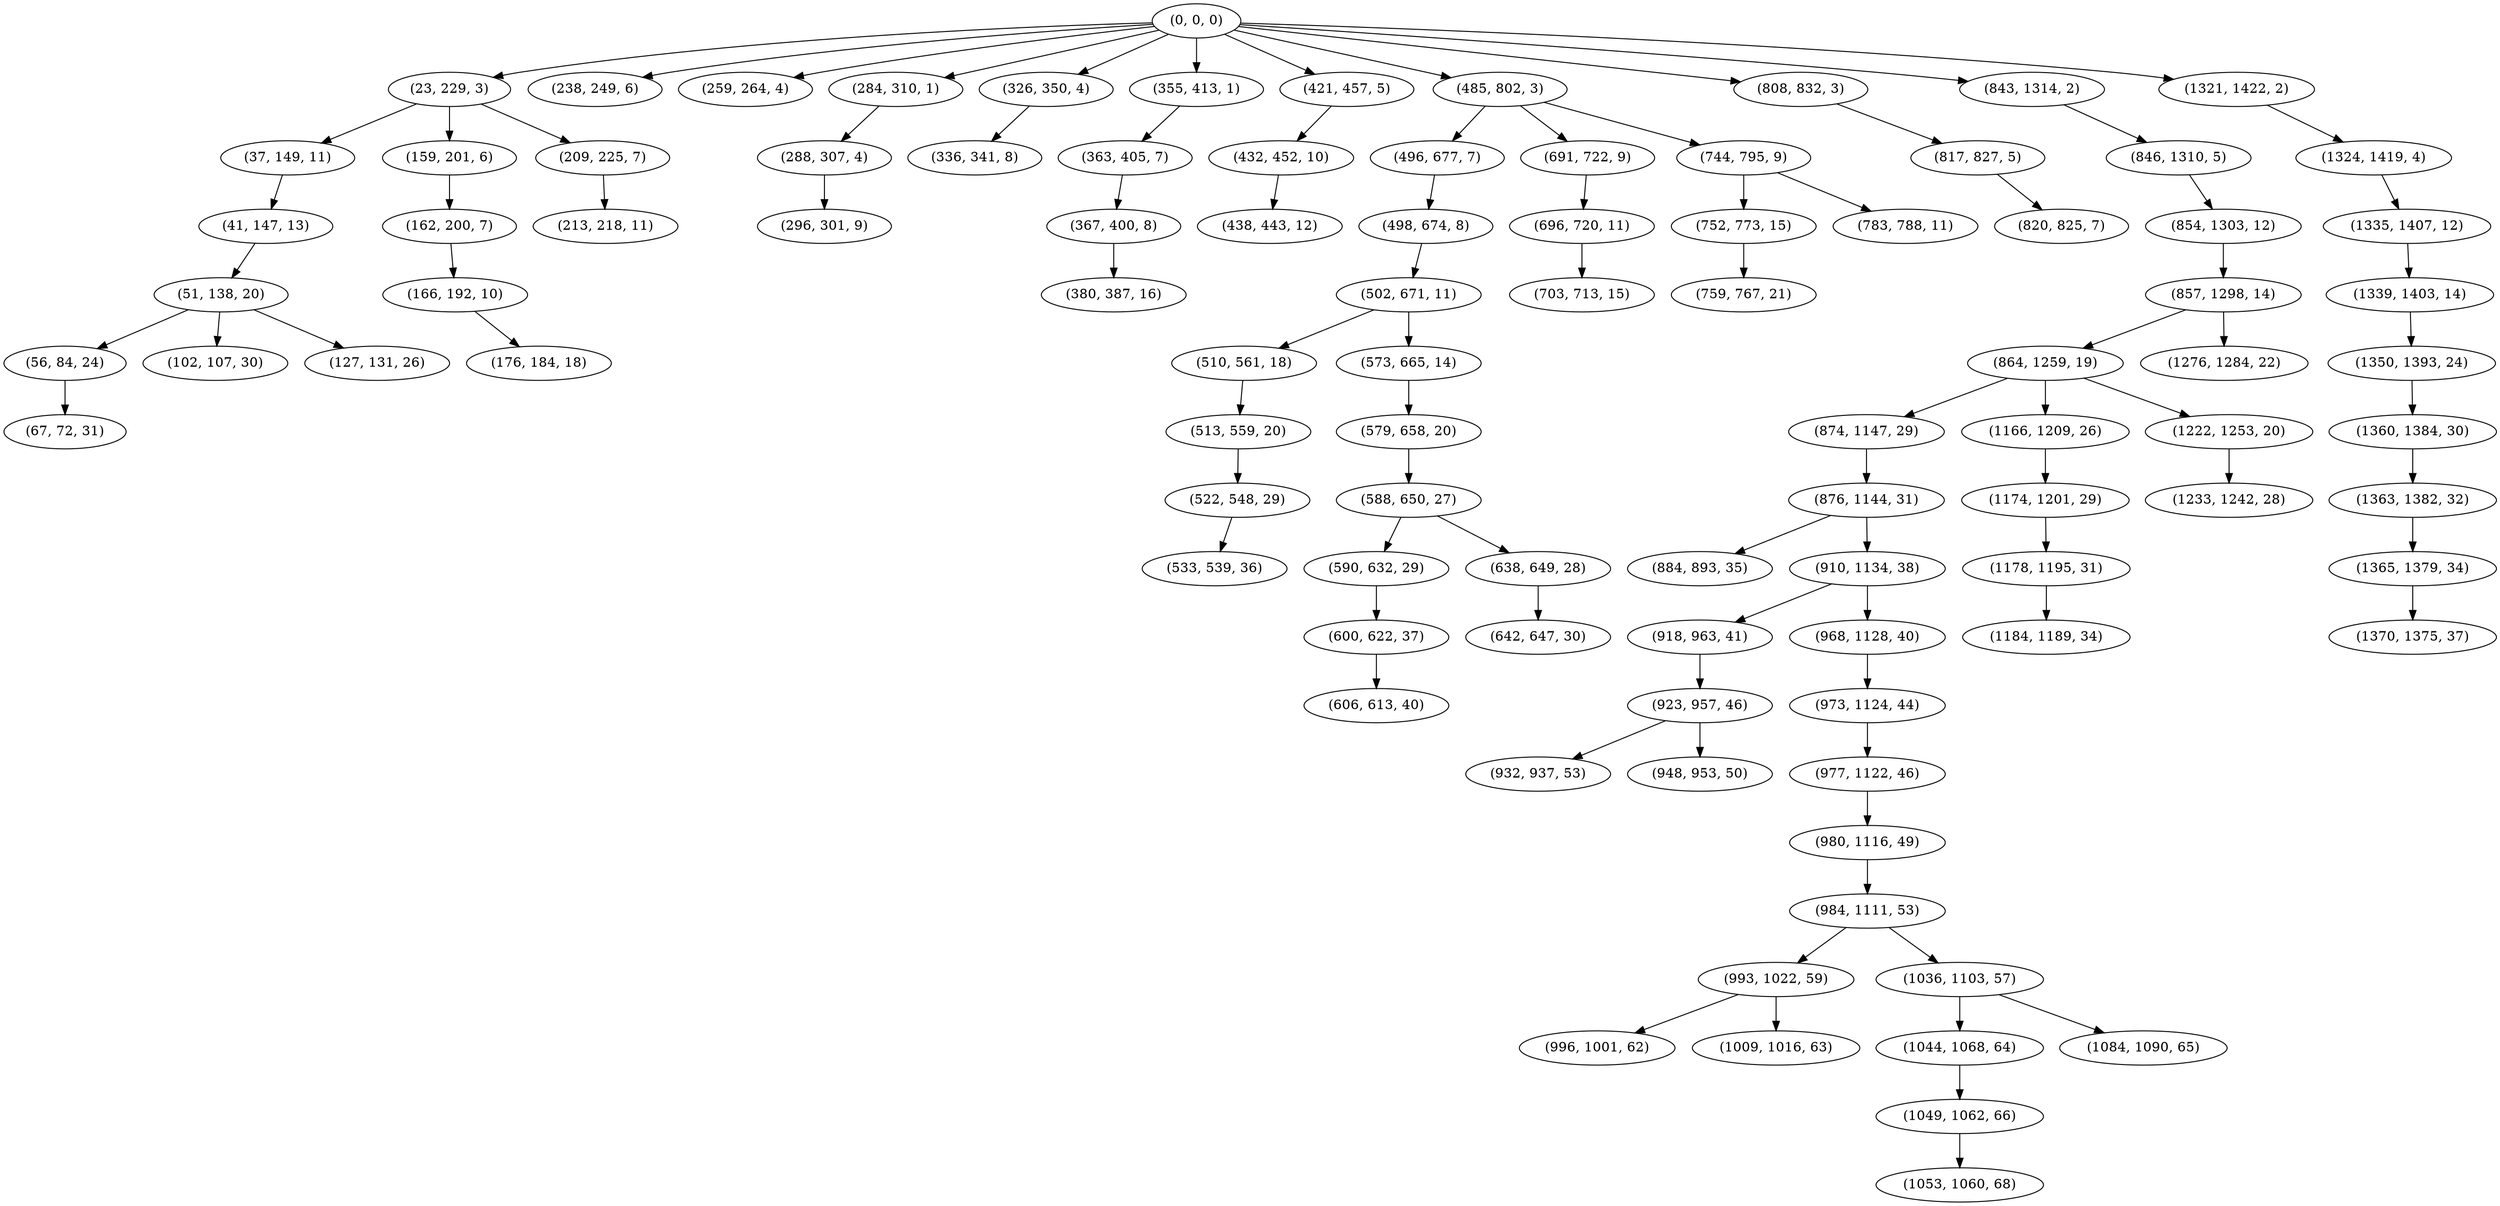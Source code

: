 digraph tree {
    "(0, 0, 0)";
    "(23, 229, 3)";
    "(37, 149, 11)";
    "(41, 147, 13)";
    "(51, 138, 20)";
    "(56, 84, 24)";
    "(67, 72, 31)";
    "(102, 107, 30)";
    "(127, 131, 26)";
    "(159, 201, 6)";
    "(162, 200, 7)";
    "(166, 192, 10)";
    "(176, 184, 18)";
    "(209, 225, 7)";
    "(213, 218, 11)";
    "(238, 249, 6)";
    "(259, 264, 4)";
    "(284, 310, 1)";
    "(288, 307, 4)";
    "(296, 301, 9)";
    "(326, 350, 4)";
    "(336, 341, 8)";
    "(355, 413, 1)";
    "(363, 405, 7)";
    "(367, 400, 8)";
    "(380, 387, 16)";
    "(421, 457, 5)";
    "(432, 452, 10)";
    "(438, 443, 12)";
    "(485, 802, 3)";
    "(496, 677, 7)";
    "(498, 674, 8)";
    "(502, 671, 11)";
    "(510, 561, 18)";
    "(513, 559, 20)";
    "(522, 548, 29)";
    "(533, 539, 36)";
    "(573, 665, 14)";
    "(579, 658, 20)";
    "(588, 650, 27)";
    "(590, 632, 29)";
    "(600, 622, 37)";
    "(606, 613, 40)";
    "(638, 649, 28)";
    "(642, 647, 30)";
    "(691, 722, 9)";
    "(696, 720, 11)";
    "(703, 713, 15)";
    "(744, 795, 9)";
    "(752, 773, 15)";
    "(759, 767, 21)";
    "(783, 788, 11)";
    "(808, 832, 3)";
    "(817, 827, 5)";
    "(820, 825, 7)";
    "(843, 1314, 2)";
    "(846, 1310, 5)";
    "(854, 1303, 12)";
    "(857, 1298, 14)";
    "(864, 1259, 19)";
    "(874, 1147, 29)";
    "(876, 1144, 31)";
    "(884, 893, 35)";
    "(910, 1134, 38)";
    "(918, 963, 41)";
    "(923, 957, 46)";
    "(932, 937, 53)";
    "(948, 953, 50)";
    "(968, 1128, 40)";
    "(973, 1124, 44)";
    "(977, 1122, 46)";
    "(980, 1116, 49)";
    "(984, 1111, 53)";
    "(993, 1022, 59)";
    "(996, 1001, 62)";
    "(1009, 1016, 63)";
    "(1036, 1103, 57)";
    "(1044, 1068, 64)";
    "(1049, 1062, 66)";
    "(1053, 1060, 68)";
    "(1084, 1090, 65)";
    "(1166, 1209, 26)";
    "(1174, 1201, 29)";
    "(1178, 1195, 31)";
    "(1184, 1189, 34)";
    "(1222, 1253, 20)";
    "(1233, 1242, 28)";
    "(1276, 1284, 22)";
    "(1321, 1422, 2)";
    "(1324, 1419, 4)";
    "(1335, 1407, 12)";
    "(1339, 1403, 14)";
    "(1350, 1393, 24)";
    "(1360, 1384, 30)";
    "(1363, 1382, 32)";
    "(1365, 1379, 34)";
    "(1370, 1375, 37)";
    "(0, 0, 0)" -> "(23, 229, 3)";
    "(0, 0, 0)" -> "(238, 249, 6)";
    "(0, 0, 0)" -> "(259, 264, 4)";
    "(0, 0, 0)" -> "(284, 310, 1)";
    "(0, 0, 0)" -> "(326, 350, 4)";
    "(0, 0, 0)" -> "(355, 413, 1)";
    "(0, 0, 0)" -> "(421, 457, 5)";
    "(0, 0, 0)" -> "(485, 802, 3)";
    "(0, 0, 0)" -> "(808, 832, 3)";
    "(0, 0, 0)" -> "(843, 1314, 2)";
    "(0, 0, 0)" -> "(1321, 1422, 2)";
    "(23, 229, 3)" -> "(37, 149, 11)";
    "(23, 229, 3)" -> "(159, 201, 6)";
    "(23, 229, 3)" -> "(209, 225, 7)";
    "(37, 149, 11)" -> "(41, 147, 13)";
    "(41, 147, 13)" -> "(51, 138, 20)";
    "(51, 138, 20)" -> "(56, 84, 24)";
    "(51, 138, 20)" -> "(102, 107, 30)";
    "(51, 138, 20)" -> "(127, 131, 26)";
    "(56, 84, 24)" -> "(67, 72, 31)";
    "(159, 201, 6)" -> "(162, 200, 7)";
    "(162, 200, 7)" -> "(166, 192, 10)";
    "(166, 192, 10)" -> "(176, 184, 18)";
    "(209, 225, 7)" -> "(213, 218, 11)";
    "(284, 310, 1)" -> "(288, 307, 4)";
    "(288, 307, 4)" -> "(296, 301, 9)";
    "(326, 350, 4)" -> "(336, 341, 8)";
    "(355, 413, 1)" -> "(363, 405, 7)";
    "(363, 405, 7)" -> "(367, 400, 8)";
    "(367, 400, 8)" -> "(380, 387, 16)";
    "(421, 457, 5)" -> "(432, 452, 10)";
    "(432, 452, 10)" -> "(438, 443, 12)";
    "(485, 802, 3)" -> "(496, 677, 7)";
    "(485, 802, 3)" -> "(691, 722, 9)";
    "(485, 802, 3)" -> "(744, 795, 9)";
    "(496, 677, 7)" -> "(498, 674, 8)";
    "(498, 674, 8)" -> "(502, 671, 11)";
    "(502, 671, 11)" -> "(510, 561, 18)";
    "(502, 671, 11)" -> "(573, 665, 14)";
    "(510, 561, 18)" -> "(513, 559, 20)";
    "(513, 559, 20)" -> "(522, 548, 29)";
    "(522, 548, 29)" -> "(533, 539, 36)";
    "(573, 665, 14)" -> "(579, 658, 20)";
    "(579, 658, 20)" -> "(588, 650, 27)";
    "(588, 650, 27)" -> "(590, 632, 29)";
    "(588, 650, 27)" -> "(638, 649, 28)";
    "(590, 632, 29)" -> "(600, 622, 37)";
    "(600, 622, 37)" -> "(606, 613, 40)";
    "(638, 649, 28)" -> "(642, 647, 30)";
    "(691, 722, 9)" -> "(696, 720, 11)";
    "(696, 720, 11)" -> "(703, 713, 15)";
    "(744, 795, 9)" -> "(752, 773, 15)";
    "(744, 795, 9)" -> "(783, 788, 11)";
    "(752, 773, 15)" -> "(759, 767, 21)";
    "(808, 832, 3)" -> "(817, 827, 5)";
    "(817, 827, 5)" -> "(820, 825, 7)";
    "(843, 1314, 2)" -> "(846, 1310, 5)";
    "(846, 1310, 5)" -> "(854, 1303, 12)";
    "(854, 1303, 12)" -> "(857, 1298, 14)";
    "(857, 1298, 14)" -> "(864, 1259, 19)";
    "(857, 1298, 14)" -> "(1276, 1284, 22)";
    "(864, 1259, 19)" -> "(874, 1147, 29)";
    "(864, 1259, 19)" -> "(1166, 1209, 26)";
    "(864, 1259, 19)" -> "(1222, 1253, 20)";
    "(874, 1147, 29)" -> "(876, 1144, 31)";
    "(876, 1144, 31)" -> "(884, 893, 35)";
    "(876, 1144, 31)" -> "(910, 1134, 38)";
    "(910, 1134, 38)" -> "(918, 963, 41)";
    "(910, 1134, 38)" -> "(968, 1128, 40)";
    "(918, 963, 41)" -> "(923, 957, 46)";
    "(923, 957, 46)" -> "(932, 937, 53)";
    "(923, 957, 46)" -> "(948, 953, 50)";
    "(968, 1128, 40)" -> "(973, 1124, 44)";
    "(973, 1124, 44)" -> "(977, 1122, 46)";
    "(977, 1122, 46)" -> "(980, 1116, 49)";
    "(980, 1116, 49)" -> "(984, 1111, 53)";
    "(984, 1111, 53)" -> "(993, 1022, 59)";
    "(984, 1111, 53)" -> "(1036, 1103, 57)";
    "(993, 1022, 59)" -> "(996, 1001, 62)";
    "(993, 1022, 59)" -> "(1009, 1016, 63)";
    "(1036, 1103, 57)" -> "(1044, 1068, 64)";
    "(1036, 1103, 57)" -> "(1084, 1090, 65)";
    "(1044, 1068, 64)" -> "(1049, 1062, 66)";
    "(1049, 1062, 66)" -> "(1053, 1060, 68)";
    "(1166, 1209, 26)" -> "(1174, 1201, 29)";
    "(1174, 1201, 29)" -> "(1178, 1195, 31)";
    "(1178, 1195, 31)" -> "(1184, 1189, 34)";
    "(1222, 1253, 20)" -> "(1233, 1242, 28)";
    "(1321, 1422, 2)" -> "(1324, 1419, 4)";
    "(1324, 1419, 4)" -> "(1335, 1407, 12)";
    "(1335, 1407, 12)" -> "(1339, 1403, 14)";
    "(1339, 1403, 14)" -> "(1350, 1393, 24)";
    "(1350, 1393, 24)" -> "(1360, 1384, 30)";
    "(1360, 1384, 30)" -> "(1363, 1382, 32)";
    "(1363, 1382, 32)" -> "(1365, 1379, 34)";
    "(1365, 1379, 34)" -> "(1370, 1375, 37)";
}

